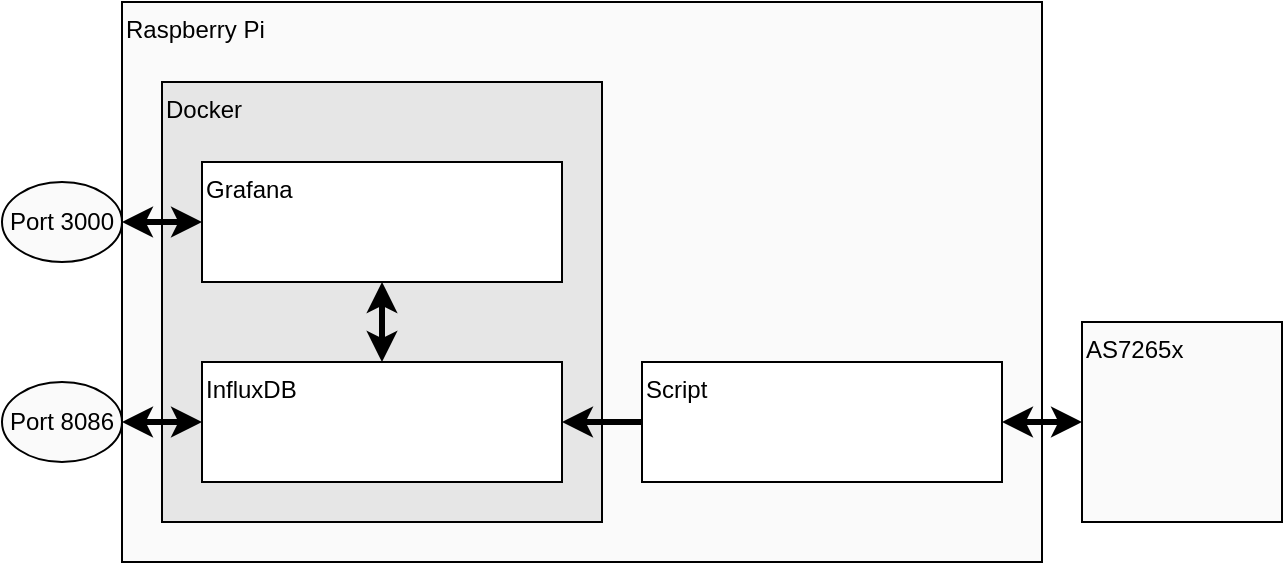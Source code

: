 <mxfile>
    <diagram id="3fQTyVDqL0tVyFTWt5HO" name="Page-1">
        <mxGraphModel dx="331" dy="901" grid="1" gridSize="10" guides="1" tooltips="1" connect="1" arrows="1" fold="1" page="1" pageScale="1" pageWidth="827" pageHeight="1169" math="0" shadow="0">
            <root>
                <mxCell id="0"/>
                <mxCell id="1" parent="0"/>
                <mxCell id="2" value="Raspberry Pi" style="rounded=0;whiteSpace=wrap;html=1;align=left;verticalAlign=top;fillColor=#FAFAFA;" parent="1" vertex="1">
                    <mxGeometry x="80" y="120" width="460" height="280" as="geometry"/>
                </mxCell>
                <mxCell id="3" value="Docker" style="rounded=0;whiteSpace=wrap;html=1;align=left;verticalAlign=top;fillColor=#E6E6E6;" parent="1" vertex="1">
                    <mxGeometry x="100" y="160" width="220" height="220" as="geometry"/>
                </mxCell>
                <mxCell id="8" style="edgeStyle=none;html=1;exitX=0.5;exitY=1;exitDx=0;exitDy=0;entryX=0.5;entryY=0;entryDx=0;entryDy=0;fontColor=#EEEEEE;startArrow=classic;startFill=1;strokeWidth=3;" parent="1" source="4" target="5" edge="1">
                    <mxGeometry relative="1" as="geometry"/>
                </mxCell>
                <mxCell id="13" style="edgeStyle=none;html=1;exitX=0;exitY=0.5;exitDx=0;exitDy=0;entryX=1;entryY=0.5;entryDx=0;entryDy=0;fontColor=#000000;startArrow=classic;startFill=1;endArrow=classic;endFill=1;strokeWidth=3;" parent="1" source="4" target="12" edge="1">
                    <mxGeometry relative="1" as="geometry"/>
                </mxCell>
                <mxCell id="4" value="Grafana" style="rounded=0;whiteSpace=wrap;html=1;align=left;verticalAlign=top;" parent="1" vertex="1">
                    <mxGeometry x="120" y="200" width="180" height="60" as="geometry"/>
                </mxCell>
                <mxCell id="5" value="InfluxDB" style="rounded=0;whiteSpace=wrap;html=1;align=left;verticalAlign=top;" parent="1" vertex="1">
                    <mxGeometry x="120" y="300" width="180" height="60" as="geometry"/>
                </mxCell>
                <mxCell id="9" style="edgeStyle=none;html=1;exitX=0;exitY=0.5;exitDx=0;exitDy=0;fontColor=#EEEEEE;startArrow=none;startFill=0;strokeWidth=3;entryX=1;entryY=0.5;entryDx=0;entryDy=0;endArrow=classic;endFill=1;" parent="1" source="7" target="5" edge="1">
                    <mxGeometry relative="1" as="geometry"/>
                </mxCell>
                <mxCell id="7" value="Script" style="rounded=0;whiteSpace=wrap;html=1;align=left;verticalAlign=top;" parent="1" vertex="1">
                    <mxGeometry x="340" y="300" width="180" height="60" as="geometry"/>
                </mxCell>
                <mxCell id="11" style="edgeStyle=none;html=1;exitX=0;exitY=0.5;exitDx=0;exitDy=0;entryX=1;entryY=0.5;entryDx=0;entryDy=0;fontColor=#EEEEEE;startArrow=classic;startFill=1;endArrow=classic;endFill=1;strokeWidth=3;" parent="1" source="10" target="7" edge="1">
                    <mxGeometry relative="1" as="geometry"/>
                </mxCell>
                <mxCell id="10" value="AS7265x" style="rounded=0;whiteSpace=wrap;html=1;align=left;verticalAlign=top;fillColor=#FAFAFA;" parent="1" vertex="1">
                    <mxGeometry x="560" y="280" width="100" height="100" as="geometry"/>
                </mxCell>
                <mxCell id="12" value="Port 3000" style="ellipse;whiteSpace=wrap;html=1;fontColor=#000000;fillColor=#FAFAFA;" parent="1" vertex="1">
                    <mxGeometry x="20" y="210" width="60" height="40" as="geometry"/>
                </mxCell>
                <mxCell id="14" value="Port 8086" style="ellipse;whiteSpace=wrap;html=1;fontColor=#000000;fillColor=#FAFAFA;" parent="1" vertex="1">
                    <mxGeometry x="20" y="310" width="60" height="40" as="geometry"/>
                </mxCell>
                <mxCell id="15" style="edgeStyle=none;html=1;exitX=0;exitY=0.5;exitDx=0;exitDy=0;entryX=1;entryY=0.5;entryDx=0;entryDy=0;fontColor=#000000;startArrow=classic;startFill=1;endArrow=classic;endFill=1;strokeWidth=3;" edge="1" parent="1" source="5" target="14">
                    <mxGeometry relative="1" as="geometry">
                        <mxPoint x="130" y="240" as="sourcePoint"/>
                        <mxPoint x="90" y="240" as="targetPoint"/>
                    </mxGeometry>
                </mxCell>
            </root>
        </mxGraphModel>
    </diagram>
</mxfile>